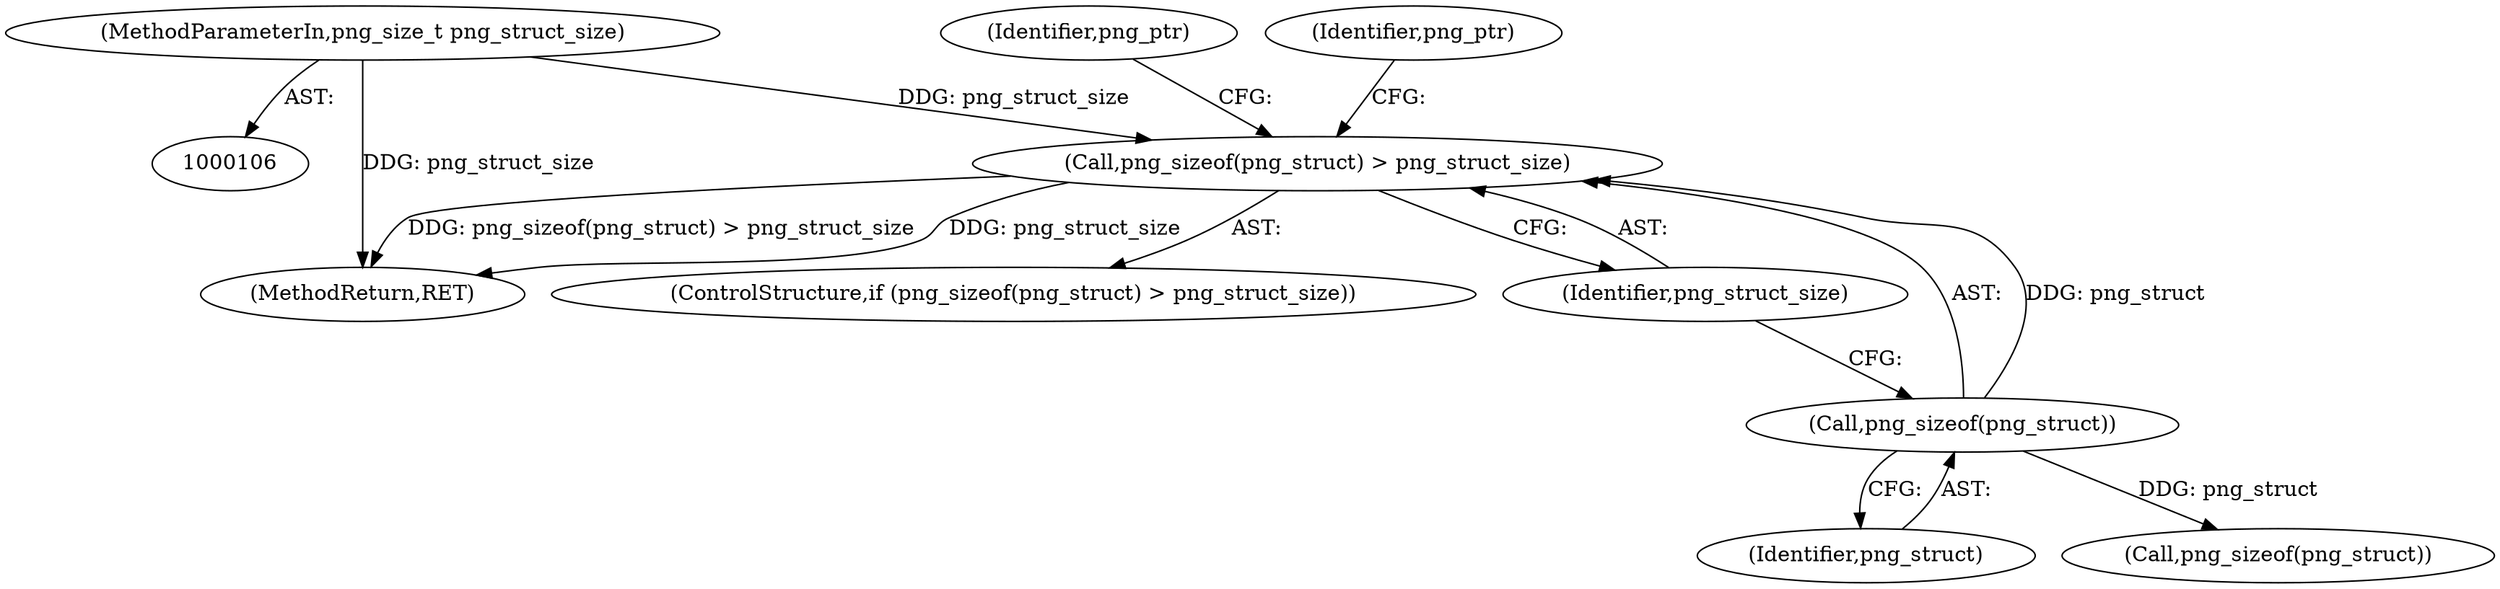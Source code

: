 digraph "0_Chrome_7f3d85b096f66870a15b37c2f40b219b2e292693_28@API" {
"1000166" [label="(Call,png_sizeof(png_struct) > png_struct_size)"];
"1000167" [label="(Call,png_sizeof(png_struct))"];
"1000109" [label="(MethodParameterIn,png_size_t png_struct_size)"];
"1000234" [label="(MethodReturn,RET)"];
"1000166" [label="(Call,png_sizeof(png_struct) > png_struct_size)"];
"1000172" [label="(Identifier,png_ptr)"];
"1000168" [label="(Identifier,png_struct)"];
"1000165" [label="(ControlStructure,if (png_sizeof(png_struct) > png_struct_size))"];
"1000186" [label="(Call,png_sizeof(png_struct))"];
"1000184" [label="(Identifier,png_ptr)"];
"1000167" [label="(Call,png_sizeof(png_struct))"];
"1000169" [label="(Identifier,png_struct_size)"];
"1000109" [label="(MethodParameterIn,png_size_t png_struct_size)"];
"1000166" -> "1000165"  [label="AST: "];
"1000166" -> "1000169"  [label="CFG: "];
"1000167" -> "1000166"  [label="AST: "];
"1000169" -> "1000166"  [label="AST: "];
"1000172" -> "1000166"  [label="CFG: "];
"1000184" -> "1000166"  [label="CFG: "];
"1000166" -> "1000234"  [label="DDG: png_struct_size"];
"1000166" -> "1000234"  [label="DDG: png_sizeof(png_struct) > png_struct_size"];
"1000167" -> "1000166"  [label="DDG: png_struct"];
"1000109" -> "1000166"  [label="DDG: png_struct_size"];
"1000167" -> "1000168"  [label="CFG: "];
"1000168" -> "1000167"  [label="AST: "];
"1000169" -> "1000167"  [label="CFG: "];
"1000167" -> "1000186"  [label="DDG: png_struct"];
"1000109" -> "1000106"  [label="AST: "];
"1000109" -> "1000234"  [label="DDG: png_struct_size"];
}

